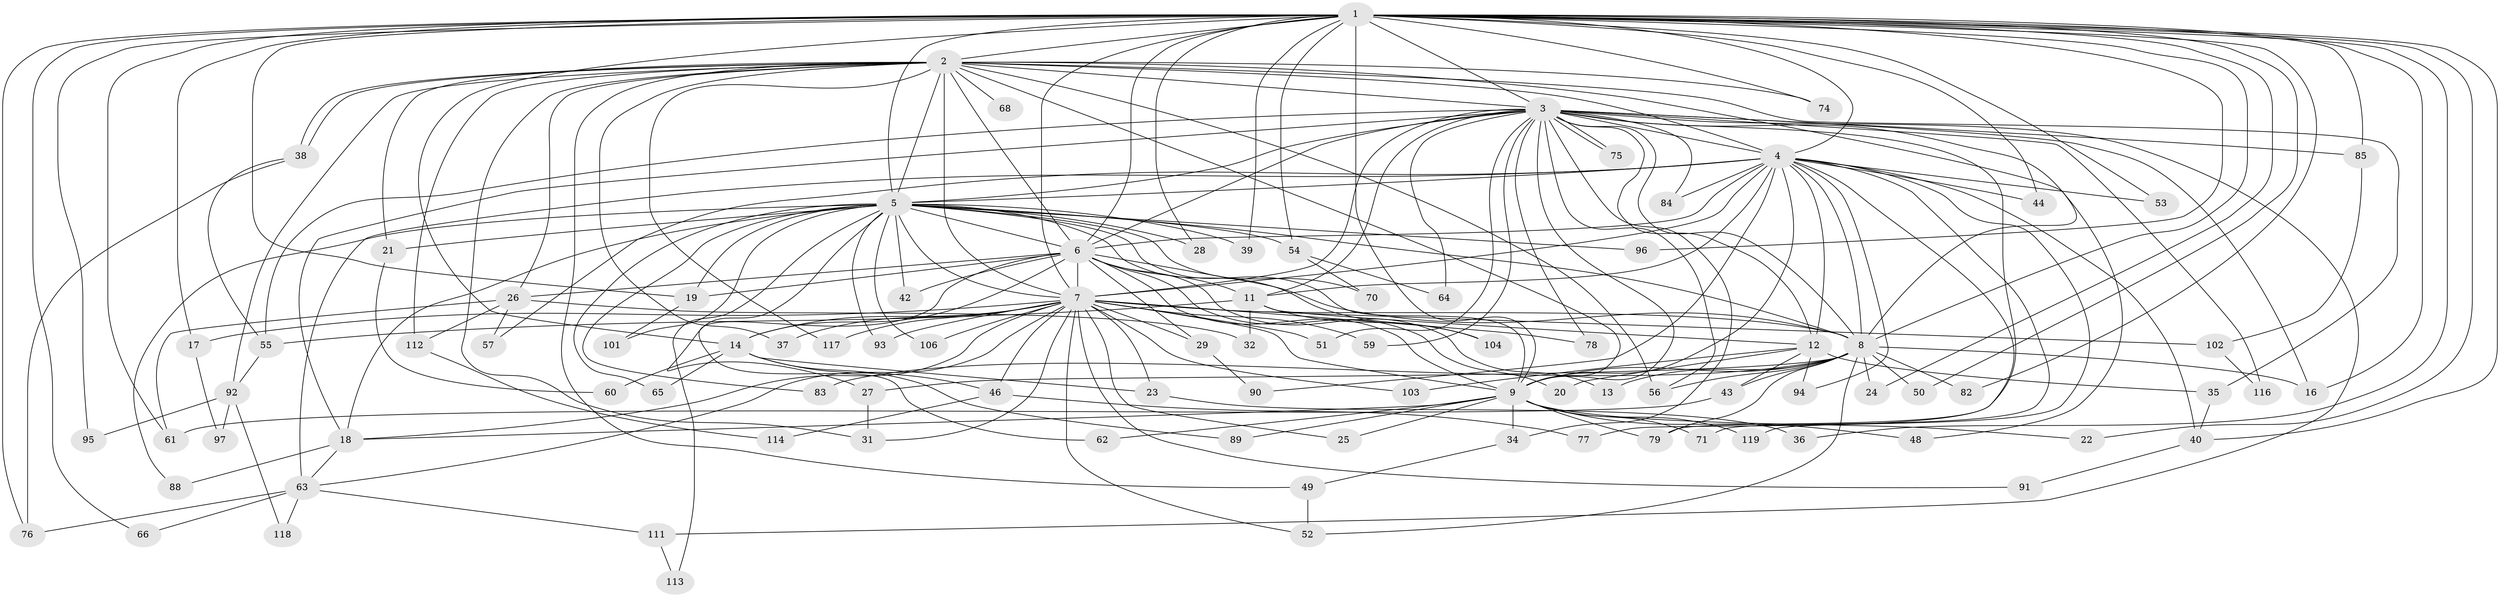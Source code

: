 // Generated by graph-tools (version 1.1) at 2025/23/03/03/25 07:23:38]
// undirected, 94 vertices, 221 edges
graph export_dot {
graph [start="1"]
  node [color=gray90,style=filled];
  1 [super="+107"];
  2 [super="+33"];
  3 [super="+87"];
  4 [super="+45"];
  5 [super="+15"];
  6 [super="+73"];
  7 [super="+10"];
  8 [super="+41"];
  9 [super="+30"];
  11 [super="+67"];
  12 [super="+105"];
  13;
  14 [super="+86"];
  16;
  17;
  18 [super="+100"];
  19 [super="+72"];
  20;
  21;
  22;
  23 [super="+47"];
  24;
  25 [super="+69"];
  26 [super="+109"];
  27;
  28;
  29;
  31 [super="+98"];
  32;
  34;
  35;
  36;
  37;
  38;
  39;
  40 [super="+58"];
  42;
  43;
  44;
  46;
  48;
  49 [super="+108"];
  50;
  51;
  52;
  53;
  54 [super="+115"];
  55 [super="+110"];
  56;
  57;
  59;
  60;
  61;
  62;
  63 [super="+99"];
  64;
  65;
  66;
  68;
  70;
  71;
  74;
  75;
  76 [super="+80"];
  77;
  78;
  79 [super="+81"];
  82;
  83;
  84;
  85;
  88;
  89;
  90;
  91;
  92;
  93;
  94;
  95;
  96;
  97;
  101;
  102;
  103;
  104;
  106;
  111;
  112;
  113;
  114;
  116;
  117;
  118;
  119;
  1 -- 2;
  1 -- 3;
  1 -- 4 [weight=2];
  1 -- 5;
  1 -- 6;
  1 -- 7 [weight=2];
  1 -- 8;
  1 -- 9;
  1 -- 14;
  1 -- 17;
  1 -- 19;
  1 -- 22;
  1 -- 24;
  1 -- 28;
  1 -- 36;
  1 -- 39;
  1 -- 40;
  1 -- 44;
  1 -- 50;
  1 -- 53;
  1 -- 54 [weight=2];
  1 -- 61;
  1 -- 66;
  1 -- 74;
  1 -- 76;
  1 -- 82;
  1 -- 85;
  1 -- 95;
  1 -- 96;
  1 -- 16;
  2 -- 3;
  2 -- 4 [weight=2];
  2 -- 5;
  2 -- 6;
  2 -- 7 [weight=2];
  2 -- 8;
  2 -- 9;
  2 -- 21;
  2 -- 26;
  2 -- 31;
  2 -- 37;
  2 -- 38;
  2 -- 38;
  2 -- 49;
  2 -- 56;
  2 -- 68 [weight=2];
  2 -- 74;
  2 -- 117;
  2 -- 112;
  2 -- 35;
  2 -- 92;
  3 -- 4;
  3 -- 5;
  3 -- 6;
  3 -- 7 [weight=2];
  3 -- 8;
  3 -- 9;
  3 -- 11;
  3 -- 16;
  3 -- 18;
  3 -- 34;
  3 -- 48;
  3 -- 51;
  3 -- 55;
  3 -- 59;
  3 -- 64;
  3 -- 75;
  3 -- 75;
  3 -- 77;
  3 -- 78;
  3 -- 84;
  3 -- 85;
  3 -- 111;
  3 -- 116;
  3 -- 56;
  3 -- 12;
  4 -- 5;
  4 -- 6;
  4 -- 7 [weight=2];
  4 -- 8;
  4 -- 9;
  4 -- 11 [weight=2];
  4 -- 12;
  4 -- 40;
  4 -- 44;
  4 -- 53;
  4 -- 57;
  4 -- 63;
  4 -- 71;
  4 -- 79;
  4 -- 84;
  4 -- 90;
  4 -- 119;
  4 -- 94;
  5 -- 6;
  5 -- 7 [weight=2];
  5 -- 8;
  5 -- 9;
  5 -- 18;
  5 -- 21;
  5 -- 27;
  5 -- 39;
  5 -- 42;
  5 -- 54;
  5 -- 65;
  5 -- 70;
  5 -- 83;
  5 -- 88;
  5 -- 93;
  5 -- 96;
  5 -- 101;
  5 -- 104;
  5 -- 106;
  5 -- 113;
  5 -- 28;
  5 -- 19;
  6 -- 7 [weight=2];
  6 -- 8 [weight=2];
  6 -- 9;
  6 -- 13;
  6 -- 14;
  6 -- 19;
  6 -- 20;
  6 -- 26;
  6 -- 29;
  6 -- 42;
  6 -- 62;
  6 -- 11;
  7 -- 8 [weight=2];
  7 -- 9 [weight=2];
  7 -- 29;
  7 -- 31;
  7 -- 37;
  7 -- 46;
  7 -- 93;
  7 -- 106;
  7 -- 78;
  7 -- 17;
  7 -- 23 [weight=2];
  7 -- 25;
  7 -- 91;
  7 -- 102;
  7 -- 103;
  7 -- 51;
  7 -- 52;
  7 -- 117;
  7 -- 59;
  7 -- 63;
  7 -- 14;
  7 -- 18;
  8 -- 9;
  8 -- 13;
  8 -- 16;
  8 -- 24;
  8 -- 27;
  8 -- 43;
  8 -- 50;
  8 -- 52;
  8 -- 56;
  8 -- 82;
  8 -- 83;
  8 -- 79;
  9 -- 22;
  9 -- 48;
  9 -- 62;
  9 -- 71;
  9 -- 79;
  9 -- 119;
  9 -- 89;
  9 -- 18;
  9 -- 34;
  9 -- 25;
  11 -- 12;
  11 -- 32;
  11 -- 55;
  11 -- 104;
  12 -- 20;
  12 -- 35;
  12 -- 43;
  12 -- 94;
  12 -- 103;
  14 -- 23;
  14 -- 46;
  14 -- 60;
  14 -- 65;
  14 -- 89;
  17 -- 97;
  18 -- 63;
  18 -- 88;
  19 -- 101;
  21 -- 60;
  23 -- 36;
  26 -- 32;
  26 -- 57;
  26 -- 112;
  26 -- 61;
  27 -- 31;
  29 -- 90;
  34 -- 49;
  35 -- 40;
  38 -- 76;
  38 -- 55;
  40 -- 91;
  43 -- 61;
  46 -- 77;
  46 -- 114;
  49 -- 52;
  54 -- 64;
  54 -- 70;
  55 -- 92;
  63 -- 66;
  63 -- 76;
  63 -- 111;
  63 -- 118;
  85 -- 102;
  92 -- 95;
  92 -- 97;
  92 -- 118;
  102 -- 116;
  111 -- 113;
  112 -- 114;
}
